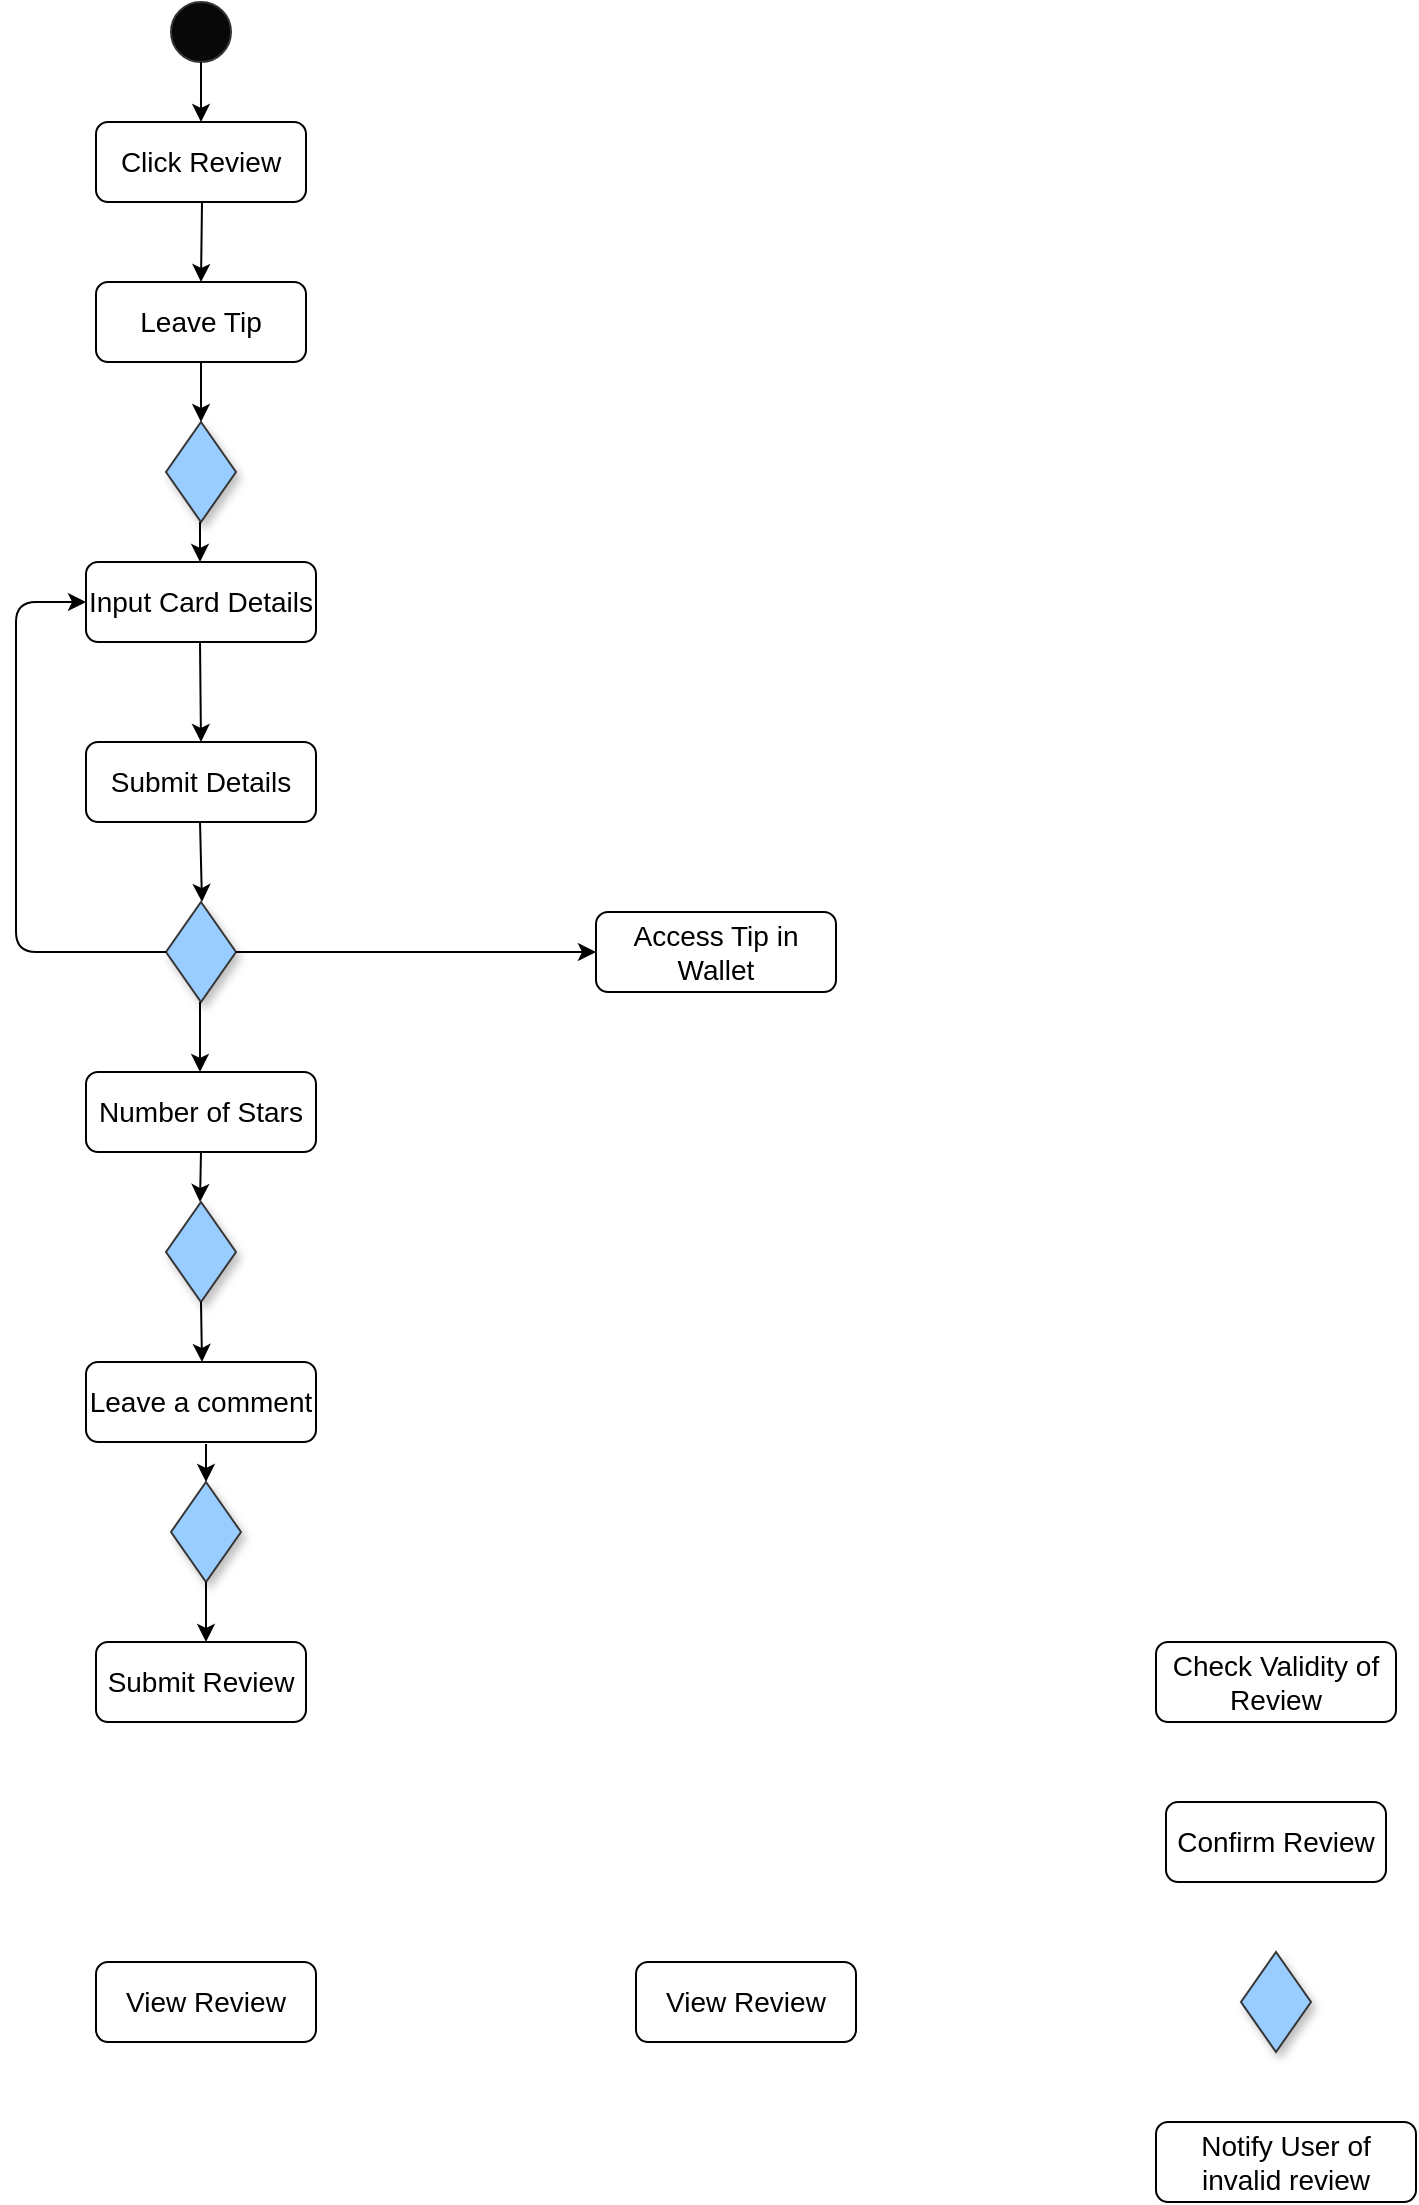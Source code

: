 <mxfile version="14.3.1" type="github">
  <diagram id="prtHgNgQTEPvFCAcTncT" name="Page-1">
    <mxGraphModel dx="2146" dy="882" grid="1" gridSize="10" guides="1" tooltips="1" connect="1" arrows="1" fold="1" page="1" pageScale="1" pageWidth="827" pageHeight="1169" math="0" shadow="0">
      <root>
        <mxCell id="0" />
        <mxCell id="1" parent="0" />
        <mxCell id="3Sa6O5D4K2Z7BfHcEVfZ-3" value="" style="ellipse;whiteSpace=wrap;html=1;aspect=fixed;strokeColor=#363636;shadow=0;fillColor=#080808;" vertex="1" parent="1">
          <mxGeometry x="107.5" y="50" width="30" height="30" as="geometry" />
        </mxCell>
        <mxCell id="3Sa6O5D4K2Z7BfHcEVfZ-4" value="&lt;font style=&quot;font-size: 14px&quot;&gt;Check Validity of Review&lt;/font&gt;" style="rounded=1;whiteSpace=wrap;html=1;" vertex="1" parent="1">
          <mxGeometry x="600" y="870" width="120" height="40" as="geometry" />
        </mxCell>
        <mxCell id="3Sa6O5D4K2Z7BfHcEVfZ-5" value="" style="rhombus;whiteSpace=wrap;html=1;shadow=1;strokeColor=#363636;fillColor=#99CCFF;" vertex="1" parent="1">
          <mxGeometry x="105" y="260" width="35" height="50" as="geometry" />
        </mxCell>
        <mxCell id="3Sa6O5D4K2Z7BfHcEVfZ-8" value="&lt;font style=&quot;font-size: 14px&quot;&gt;Number of Stars&lt;/font&gt;" style="rounded=1;whiteSpace=wrap;html=1;" vertex="1" parent="1">
          <mxGeometry x="65" y="585" width="115" height="40" as="geometry" />
        </mxCell>
        <mxCell id="3Sa6O5D4K2Z7BfHcEVfZ-9" value="&lt;font style=&quot;font-size: 14px&quot;&gt;Leave Tip&lt;/font&gt;" style="rounded=1;whiteSpace=wrap;html=1;" vertex="1" parent="1">
          <mxGeometry x="70" y="190" width="105" height="40" as="geometry" />
        </mxCell>
        <mxCell id="3Sa6O5D4K2Z7BfHcEVfZ-10" value="&lt;font style=&quot;font-size: 14px&quot;&gt;View Review&lt;/font&gt;" style="rounded=1;whiteSpace=wrap;html=1;" vertex="1" parent="1">
          <mxGeometry x="340" y="1030" width="110" height="40" as="geometry" />
        </mxCell>
        <mxCell id="3Sa6O5D4K2Z7BfHcEVfZ-11" value="&lt;font style=&quot;font-size: 14px&quot;&gt;View Review&lt;/font&gt;" style="rounded=1;whiteSpace=wrap;html=1;" vertex="1" parent="1">
          <mxGeometry x="70" y="1030" width="110" height="40" as="geometry" />
        </mxCell>
        <mxCell id="3Sa6O5D4K2Z7BfHcEVfZ-12" value="&lt;font style=&quot;font-size: 14px&quot;&gt;Access Tip in Wallet&lt;/font&gt;" style="rounded=1;whiteSpace=wrap;html=1;" vertex="1" parent="1">
          <mxGeometry x="320" y="505" width="120" height="40" as="geometry" />
        </mxCell>
        <mxCell id="3Sa6O5D4K2Z7BfHcEVfZ-13" value="&lt;font style=&quot;font-size: 14px&quot;&gt;Click Review&lt;/font&gt;" style="rounded=1;whiteSpace=wrap;html=1;" vertex="1" parent="1">
          <mxGeometry x="70" y="110" width="105" height="40" as="geometry" />
        </mxCell>
        <mxCell id="3Sa6O5D4K2Z7BfHcEVfZ-14" value="&lt;font style=&quot;font-size: 14px&quot;&gt;Input Card Details&lt;/font&gt;" style="rounded=1;whiteSpace=wrap;html=1;" vertex="1" parent="1">
          <mxGeometry x="65" y="330" width="115" height="40" as="geometry" />
        </mxCell>
        <mxCell id="3Sa6O5D4K2Z7BfHcEVfZ-15" value="&lt;font style=&quot;font-size: 14px&quot;&gt;Leave a comment&lt;/font&gt;" style="rounded=1;whiteSpace=wrap;html=1;" vertex="1" parent="1">
          <mxGeometry x="65" y="730" width="115" height="40" as="geometry" />
        </mxCell>
        <mxCell id="3Sa6O5D4K2Z7BfHcEVfZ-16" value="&lt;font style=&quot;font-size: 14px&quot;&gt;Submit Details&lt;/font&gt;" style="rounded=1;whiteSpace=wrap;html=1;" vertex="1" parent="1">
          <mxGeometry x="65" y="420" width="115" height="40" as="geometry" />
        </mxCell>
        <mxCell id="3Sa6O5D4K2Z7BfHcEVfZ-17" value="&lt;font style=&quot;font-size: 14px&quot;&gt;Submit Review&lt;/font&gt;" style="rounded=1;whiteSpace=wrap;html=1;" vertex="1" parent="1">
          <mxGeometry x="70" y="870" width="105" height="40" as="geometry" />
        </mxCell>
        <mxCell id="3Sa6O5D4K2Z7BfHcEVfZ-18" value="&lt;font style=&quot;font-size: 14px&quot;&gt;Notify User of invalid review&lt;/font&gt;" style="rounded=1;whiteSpace=wrap;html=1;" vertex="1" parent="1">
          <mxGeometry x="600" y="1110" width="130" height="40" as="geometry" />
        </mxCell>
        <mxCell id="3Sa6O5D4K2Z7BfHcEVfZ-20" value="" style="rhombus;whiteSpace=wrap;html=1;shadow=1;strokeColor=#363636;fillColor=#99CCFF;" vertex="1" parent="1">
          <mxGeometry x="107.5" y="790" width="35" height="50" as="geometry" />
        </mxCell>
        <mxCell id="3Sa6O5D4K2Z7BfHcEVfZ-21" value="" style="rhombus;whiteSpace=wrap;html=1;shadow=1;strokeColor=#363636;fillColor=#99CCFF;" vertex="1" parent="1">
          <mxGeometry x="105" y="650" width="35" height="50" as="geometry" />
        </mxCell>
        <mxCell id="3Sa6O5D4K2Z7BfHcEVfZ-22" value="" style="rhombus;whiteSpace=wrap;html=1;shadow=1;strokeColor=#363636;fillColor=#99CCFF;" vertex="1" parent="1">
          <mxGeometry x="105" y="500" width="35" height="50" as="geometry" />
        </mxCell>
        <mxCell id="3Sa6O5D4K2Z7BfHcEVfZ-23" value="" style="endArrow=classic;html=1;exitX=0.5;exitY=1;exitDx=0;exitDy=0;entryX=0.5;entryY=0;entryDx=0;entryDy=0;" edge="1" parent="1" source="3Sa6O5D4K2Z7BfHcEVfZ-3" target="3Sa6O5D4K2Z7BfHcEVfZ-13">
          <mxGeometry width="50" height="50" relative="1" as="geometry">
            <mxPoint x="400" y="390" as="sourcePoint" />
            <mxPoint x="450" y="340" as="targetPoint" />
          </mxGeometry>
        </mxCell>
        <mxCell id="3Sa6O5D4K2Z7BfHcEVfZ-24" value="" style="endArrow=classic;html=1;entryX=0.5;entryY=0;entryDx=0;entryDy=0;" edge="1" parent="1" target="3Sa6O5D4K2Z7BfHcEVfZ-9">
          <mxGeometry width="50" height="50" relative="1" as="geometry">
            <mxPoint x="123" y="150" as="sourcePoint" />
            <mxPoint x="124.5" y="180" as="targetPoint" />
          </mxGeometry>
        </mxCell>
        <mxCell id="3Sa6O5D4K2Z7BfHcEVfZ-25" value="" style="endArrow=classic;html=1;exitX=0.5;exitY=1;exitDx=0;exitDy=0;" edge="1" parent="1" source="3Sa6O5D4K2Z7BfHcEVfZ-9" target="3Sa6O5D4K2Z7BfHcEVfZ-5">
          <mxGeometry width="50" height="50" relative="1" as="geometry">
            <mxPoint x="120" y="250" as="sourcePoint" />
            <mxPoint x="120" y="260" as="targetPoint" />
          </mxGeometry>
        </mxCell>
        <mxCell id="3Sa6O5D4K2Z7BfHcEVfZ-26" value="" style="endArrow=classic;html=1;entryX=0.5;entryY=0;entryDx=0;entryDy=0;" edge="1" parent="1">
          <mxGeometry width="50" height="50" relative="1" as="geometry">
            <mxPoint x="122" y="310" as="sourcePoint" />
            <mxPoint x="122" y="330" as="targetPoint" />
          </mxGeometry>
        </mxCell>
        <mxCell id="3Sa6O5D4K2Z7BfHcEVfZ-27" value="" style="endArrow=classic;html=1;exitX=0.5;exitY=1;exitDx=0;exitDy=0;entryX=0.5;entryY=0;entryDx=0;entryDy=0;" edge="1" parent="1" target="3Sa6O5D4K2Z7BfHcEVfZ-16">
          <mxGeometry width="50" height="50" relative="1" as="geometry">
            <mxPoint x="122" y="370" as="sourcePoint" />
            <mxPoint x="122" y="400" as="targetPoint" />
          </mxGeometry>
        </mxCell>
        <mxCell id="3Sa6O5D4K2Z7BfHcEVfZ-29" value="&lt;font style=&quot;font-size: 14px&quot;&gt;Confirm Review&lt;/font&gt;" style="rounded=1;whiteSpace=wrap;html=1;" vertex="1" parent="1">
          <mxGeometry x="605" y="950" width="110" height="40" as="geometry" />
        </mxCell>
        <mxCell id="3Sa6O5D4K2Z7BfHcEVfZ-31" value="" style="endArrow=classic;html=1;exitX=0.5;exitY=1;exitDx=0;exitDy=0;" edge="1" parent="1">
          <mxGeometry width="50" height="50" relative="1" as="geometry">
            <mxPoint x="122" y="460" as="sourcePoint" />
            <mxPoint x="123" y="500" as="targetPoint" />
          </mxGeometry>
        </mxCell>
        <mxCell id="3Sa6O5D4K2Z7BfHcEVfZ-32" value="" style="endArrow=classic;html=1;entryX=0.5;entryY=0;entryDx=0;entryDy=0;" edge="1" parent="1">
          <mxGeometry width="50" height="50" relative="1" as="geometry">
            <mxPoint x="122" y="550" as="sourcePoint" />
            <mxPoint x="122" y="585" as="targetPoint" />
          </mxGeometry>
        </mxCell>
        <mxCell id="3Sa6O5D4K2Z7BfHcEVfZ-33" value="" style="endArrow=classic;html=1;entryX=0.5;entryY=0;entryDx=0;entryDy=0;exitX=0.5;exitY=1;exitDx=0;exitDy=0;" edge="1" parent="1" source="3Sa6O5D4K2Z7BfHcEVfZ-8">
          <mxGeometry width="50" height="50" relative="1" as="geometry">
            <mxPoint x="122" y="630" as="sourcePoint" />
            <mxPoint x="122" y="650" as="targetPoint" />
          </mxGeometry>
        </mxCell>
        <mxCell id="3Sa6O5D4K2Z7BfHcEVfZ-34" value="" style="endArrow=classic;html=1;exitX=0.5;exitY=1;exitDx=0;exitDy=0;" edge="1" parent="1" source="3Sa6O5D4K2Z7BfHcEVfZ-21">
          <mxGeometry width="50" height="50" relative="1" as="geometry">
            <mxPoint x="130" y="720" as="sourcePoint" />
            <mxPoint x="123" y="730" as="targetPoint" />
          </mxGeometry>
        </mxCell>
        <mxCell id="3Sa6O5D4K2Z7BfHcEVfZ-35" value="" style="endArrow=classic;html=1;entryX=0.5;entryY=0;entryDx=0;entryDy=0;" edge="1" parent="1" target="3Sa6O5D4K2Z7BfHcEVfZ-20">
          <mxGeometry width="50" height="50" relative="1" as="geometry">
            <mxPoint x="125" y="771" as="sourcePoint" />
            <mxPoint x="290.5" y="860" as="targetPoint" />
          </mxGeometry>
        </mxCell>
        <mxCell id="3Sa6O5D4K2Z7BfHcEVfZ-36" value="" style="endArrow=classic;html=1;entryX=0.5;entryY=0;entryDx=0;entryDy=0;" edge="1" parent="1">
          <mxGeometry width="50" height="50" relative="1" as="geometry">
            <mxPoint x="125" y="840" as="sourcePoint" />
            <mxPoint x="125" y="870" as="targetPoint" />
          </mxGeometry>
        </mxCell>
        <mxCell id="3Sa6O5D4K2Z7BfHcEVfZ-37" value="" style="endArrow=classic;html=1;exitX=1;exitY=0.5;exitDx=0;exitDy=0;entryX=0;entryY=0.5;entryDx=0;entryDy=0;" edge="1" parent="1" source="3Sa6O5D4K2Z7BfHcEVfZ-22" target="3Sa6O5D4K2Z7BfHcEVfZ-12">
          <mxGeometry width="50" height="50" relative="1" as="geometry">
            <mxPoint x="170" y="550" as="sourcePoint" />
            <mxPoint x="170.5" y="600" as="targetPoint" />
          </mxGeometry>
        </mxCell>
        <mxCell id="3Sa6O5D4K2Z7BfHcEVfZ-38" value="" style="endArrow=classic;html=1;exitX=0;exitY=0.5;exitDx=0;exitDy=0;entryX=0;entryY=0.5;entryDx=0;entryDy=0;" edge="1" parent="1" source="3Sa6O5D4K2Z7BfHcEVfZ-22" target="3Sa6O5D4K2Z7BfHcEVfZ-14">
          <mxGeometry width="50" height="50" relative="1" as="geometry">
            <mxPoint x="400" y="490" as="sourcePoint" />
            <mxPoint x="30" y="510" as="targetPoint" />
            <Array as="points">
              <mxPoint x="30" y="525" />
              <mxPoint x="30" y="350" />
            </Array>
          </mxGeometry>
        </mxCell>
        <mxCell id="3Sa6O5D4K2Z7BfHcEVfZ-39" value="" style="rhombus;whiteSpace=wrap;html=1;shadow=1;strokeColor=#363636;fillColor=#99CCFF;" vertex="1" parent="1">
          <mxGeometry x="642.5" y="1025" width="35" height="50" as="geometry" />
        </mxCell>
      </root>
    </mxGraphModel>
  </diagram>
</mxfile>

